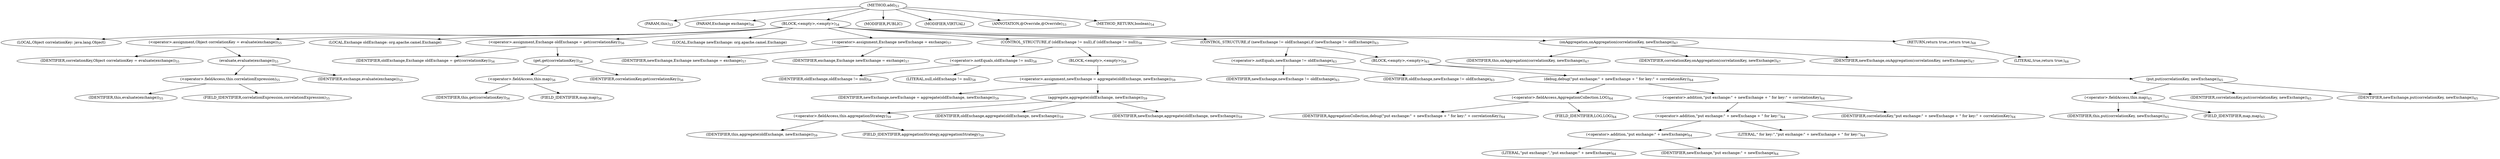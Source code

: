 digraph "add" {  
"78" [label = <(METHOD,add)<SUB>53</SUB>> ]
"7" [label = <(PARAM,this)<SUB>53</SUB>> ]
"79" [label = <(PARAM,Exchange exchange)<SUB>54</SUB>> ]
"80" [label = <(BLOCK,&lt;empty&gt;,&lt;empty&gt;)<SUB>54</SUB>> ]
"81" [label = <(LOCAL,Object correlationKey: java.lang.Object)> ]
"82" [label = <(&lt;operator&gt;.assignment,Object correlationKey = evaluate(exchange))<SUB>55</SUB>> ]
"83" [label = <(IDENTIFIER,correlationKey,Object correlationKey = evaluate(exchange))<SUB>55</SUB>> ]
"84" [label = <(evaluate,evaluate(exchange))<SUB>55</SUB>> ]
"85" [label = <(&lt;operator&gt;.fieldAccess,this.correlationExpression)<SUB>55</SUB>> ]
"86" [label = <(IDENTIFIER,this,evaluate(exchange))<SUB>55</SUB>> ]
"87" [label = <(FIELD_IDENTIFIER,correlationExpression,correlationExpression)<SUB>55</SUB>> ]
"88" [label = <(IDENTIFIER,exchange,evaluate(exchange))<SUB>55</SUB>> ]
"89" [label = <(LOCAL,Exchange oldExchange: org.apache.camel.Exchange)> ]
"90" [label = <(&lt;operator&gt;.assignment,Exchange oldExchange = get(correlationKey))<SUB>56</SUB>> ]
"91" [label = <(IDENTIFIER,oldExchange,Exchange oldExchange = get(correlationKey))<SUB>56</SUB>> ]
"92" [label = <(get,get(correlationKey))<SUB>56</SUB>> ]
"93" [label = <(&lt;operator&gt;.fieldAccess,this.map)<SUB>56</SUB>> ]
"94" [label = <(IDENTIFIER,this,get(correlationKey))<SUB>56</SUB>> ]
"95" [label = <(FIELD_IDENTIFIER,map,map)<SUB>56</SUB>> ]
"96" [label = <(IDENTIFIER,correlationKey,get(correlationKey))<SUB>56</SUB>> ]
"97" [label = <(LOCAL,Exchange newExchange: org.apache.camel.Exchange)> ]
"98" [label = <(&lt;operator&gt;.assignment,Exchange newExchange = exchange)<SUB>57</SUB>> ]
"99" [label = <(IDENTIFIER,newExchange,Exchange newExchange = exchange)<SUB>57</SUB>> ]
"100" [label = <(IDENTIFIER,exchange,Exchange newExchange = exchange)<SUB>57</SUB>> ]
"101" [label = <(CONTROL_STRUCTURE,if (oldExchange != null),if (oldExchange != null))<SUB>58</SUB>> ]
"102" [label = <(&lt;operator&gt;.notEquals,oldExchange != null)<SUB>58</SUB>> ]
"103" [label = <(IDENTIFIER,oldExchange,oldExchange != null)<SUB>58</SUB>> ]
"104" [label = <(LITERAL,null,oldExchange != null)<SUB>58</SUB>> ]
"105" [label = <(BLOCK,&lt;empty&gt;,&lt;empty&gt;)<SUB>58</SUB>> ]
"106" [label = <(&lt;operator&gt;.assignment,newExchange = aggregate(oldExchange, newExchange))<SUB>59</SUB>> ]
"107" [label = <(IDENTIFIER,newExchange,newExchange = aggregate(oldExchange, newExchange))<SUB>59</SUB>> ]
"108" [label = <(aggregate,aggregate(oldExchange, newExchange))<SUB>59</SUB>> ]
"109" [label = <(&lt;operator&gt;.fieldAccess,this.aggregationStrategy)<SUB>59</SUB>> ]
"110" [label = <(IDENTIFIER,this,aggregate(oldExchange, newExchange))<SUB>59</SUB>> ]
"111" [label = <(FIELD_IDENTIFIER,aggregationStrategy,aggregationStrategy)<SUB>59</SUB>> ]
"112" [label = <(IDENTIFIER,oldExchange,aggregate(oldExchange, newExchange))<SUB>59</SUB>> ]
"113" [label = <(IDENTIFIER,newExchange,aggregate(oldExchange, newExchange))<SUB>59</SUB>> ]
"114" [label = <(CONTROL_STRUCTURE,if (newExchange != oldExchange),if (newExchange != oldExchange))<SUB>63</SUB>> ]
"115" [label = <(&lt;operator&gt;.notEquals,newExchange != oldExchange)<SUB>63</SUB>> ]
"116" [label = <(IDENTIFIER,newExchange,newExchange != oldExchange)<SUB>63</SUB>> ]
"117" [label = <(IDENTIFIER,oldExchange,newExchange != oldExchange)<SUB>63</SUB>> ]
"118" [label = <(BLOCK,&lt;empty&gt;,&lt;empty&gt;)<SUB>63</SUB>> ]
"119" [label = <(debug,debug(&quot;put exchange:&quot; + newExchange + &quot; for key:&quot; + correlationKey))<SUB>64</SUB>> ]
"120" [label = <(&lt;operator&gt;.fieldAccess,AggregationCollection.LOG)<SUB>64</SUB>> ]
"121" [label = <(IDENTIFIER,AggregationCollection,debug(&quot;put exchange:&quot; + newExchange + &quot; for key:&quot; + correlationKey))<SUB>64</SUB>> ]
"122" [label = <(FIELD_IDENTIFIER,LOG,LOG)<SUB>64</SUB>> ]
"123" [label = <(&lt;operator&gt;.addition,&quot;put exchange:&quot; + newExchange + &quot; for key:&quot; + correlationKey)<SUB>64</SUB>> ]
"124" [label = <(&lt;operator&gt;.addition,&quot;put exchange:&quot; + newExchange + &quot; for key:&quot;)<SUB>64</SUB>> ]
"125" [label = <(&lt;operator&gt;.addition,&quot;put exchange:&quot; + newExchange)<SUB>64</SUB>> ]
"126" [label = <(LITERAL,&quot;put exchange:&quot;,&quot;put exchange:&quot; + newExchange)<SUB>64</SUB>> ]
"127" [label = <(IDENTIFIER,newExchange,&quot;put exchange:&quot; + newExchange)<SUB>64</SUB>> ]
"128" [label = <(LITERAL,&quot; for key:&quot;,&quot;put exchange:&quot; + newExchange + &quot; for key:&quot;)<SUB>64</SUB>> ]
"129" [label = <(IDENTIFIER,correlationKey,&quot;put exchange:&quot; + newExchange + &quot; for key:&quot; + correlationKey)<SUB>64</SUB>> ]
"130" [label = <(put,put(correlationKey, newExchange))<SUB>65</SUB>> ]
"131" [label = <(&lt;operator&gt;.fieldAccess,this.map)<SUB>65</SUB>> ]
"132" [label = <(IDENTIFIER,this,put(correlationKey, newExchange))<SUB>65</SUB>> ]
"133" [label = <(FIELD_IDENTIFIER,map,map)<SUB>65</SUB>> ]
"134" [label = <(IDENTIFIER,correlationKey,put(correlationKey, newExchange))<SUB>65</SUB>> ]
"135" [label = <(IDENTIFIER,newExchange,put(correlationKey, newExchange))<SUB>65</SUB>> ]
"136" [label = <(onAggregation,onAggregation(correlationKey, newExchange))<SUB>67</SUB>> ]
"6" [label = <(IDENTIFIER,this,onAggregation(correlationKey, newExchange))<SUB>67</SUB>> ]
"137" [label = <(IDENTIFIER,correlationKey,onAggregation(correlationKey, newExchange))<SUB>67</SUB>> ]
"138" [label = <(IDENTIFIER,newExchange,onAggregation(correlationKey, newExchange))<SUB>67</SUB>> ]
"139" [label = <(RETURN,return true;,return true;)<SUB>68</SUB>> ]
"140" [label = <(LITERAL,true,return true;)<SUB>68</SUB>> ]
"141" [label = <(MODIFIER,PUBLIC)> ]
"142" [label = <(MODIFIER,VIRTUAL)> ]
"143" [label = <(ANNOTATION,@Override,@Override)<SUB>53</SUB>> ]
"144" [label = <(METHOD_RETURN,boolean)<SUB>54</SUB>> ]
  "78" -> "7" 
  "78" -> "79" 
  "78" -> "80" 
  "78" -> "141" 
  "78" -> "142" 
  "78" -> "143" 
  "78" -> "144" 
  "80" -> "81" 
  "80" -> "82" 
  "80" -> "89" 
  "80" -> "90" 
  "80" -> "97" 
  "80" -> "98" 
  "80" -> "101" 
  "80" -> "114" 
  "80" -> "136" 
  "80" -> "139" 
  "82" -> "83" 
  "82" -> "84" 
  "84" -> "85" 
  "84" -> "88" 
  "85" -> "86" 
  "85" -> "87" 
  "90" -> "91" 
  "90" -> "92" 
  "92" -> "93" 
  "92" -> "96" 
  "93" -> "94" 
  "93" -> "95" 
  "98" -> "99" 
  "98" -> "100" 
  "101" -> "102" 
  "101" -> "105" 
  "102" -> "103" 
  "102" -> "104" 
  "105" -> "106" 
  "106" -> "107" 
  "106" -> "108" 
  "108" -> "109" 
  "108" -> "112" 
  "108" -> "113" 
  "109" -> "110" 
  "109" -> "111" 
  "114" -> "115" 
  "114" -> "118" 
  "115" -> "116" 
  "115" -> "117" 
  "118" -> "119" 
  "118" -> "130" 
  "119" -> "120" 
  "119" -> "123" 
  "120" -> "121" 
  "120" -> "122" 
  "123" -> "124" 
  "123" -> "129" 
  "124" -> "125" 
  "124" -> "128" 
  "125" -> "126" 
  "125" -> "127" 
  "130" -> "131" 
  "130" -> "134" 
  "130" -> "135" 
  "131" -> "132" 
  "131" -> "133" 
  "136" -> "6" 
  "136" -> "137" 
  "136" -> "138" 
  "139" -> "140" 
}
